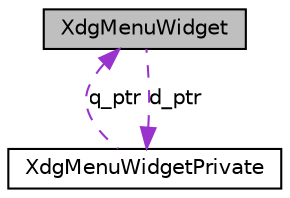 digraph G
{
  edge [fontname="Helvetica",fontsize="10",labelfontname="Helvetica",labelfontsize="10"];
  node [fontname="Helvetica",fontsize="10",shape=record];
  Node1 [label="XdgMenuWidget",height=0.2,width=0.4,color="black", fillcolor="grey75", style="filled" fontcolor="black"];
  Node2 -> Node1 [dir=back,color="darkorchid3",fontsize="10",style="dashed",label="d_ptr",fontname="Helvetica"];
  Node2 [label="XdgMenuWidgetPrivate",height=0.2,width=0.4,color="black", fillcolor="white", style="filled",URL="$classXdgMenuWidgetPrivate.html"];
  Node1 -> Node2 [dir=back,color="darkorchid3",fontsize="10",style="dashed",label="q_ptr",fontname="Helvetica"];
}
